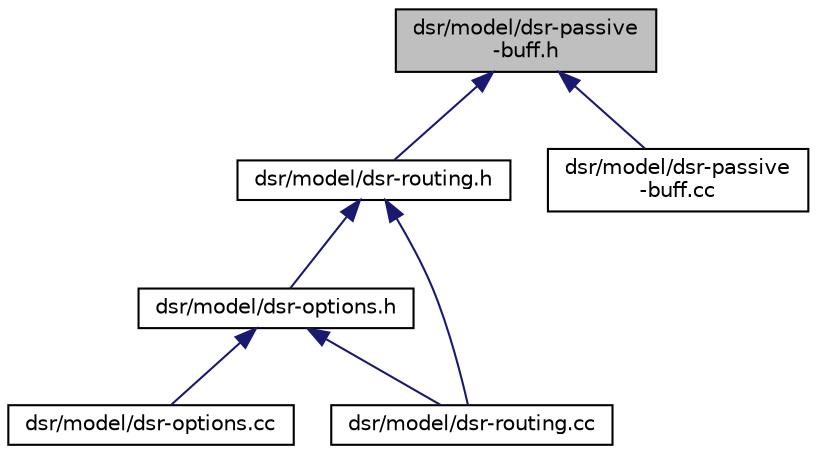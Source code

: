 digraph "dsr/model/dsr-passive-buff.h"
{
  edge [fontname="Helvetica",fontsize="10",labelfontname="Helvetica",labelfontsize="10"];
  node [fontname="Helvetica",fontsize="10",shape=record];
  Node1 [label="dsr/model/dsr-passive\l-buff.h",height=0.2,width=0.4,color="black", fillcolor="grey75", style="filled", fontcolor="black"];
  Node1 -> Node2 [dir="back",color="midnightblue",fontsize="10",style="solid"];
  Node2 [label="dsr/model/dsr-routing.h",height=0.2,width=0.4,color="black", fillcolor="white", style="filled",URL="$db/d08/dsr-routing_8h.html"];
  Node2 -> Node3 [dir="back",color="midnightblue",fontsize="10",style="solid"];
  Node3 [label="dsr/model/dsr-options.h",height=0.2,width=0.4,color="black", fillcolor="white", style="filled",URL="$d6/de0/dsr-options_8h.html"];
  Node3 -> Node4 [dir="back",color="midnightblue",fontsize="10",style="solid"];
  Node4 [label="dsr/model/dsr-options.cc",height=0.2,width=0.4,color="black", fillcolor="white", style="filled",URL="$dd/d52/dsr-options_8cc.html"];
  Node3 -> Node5 [dir="back",color="midnightblue",fontsize="10",style="solid"];
  Node5 [label="dsr/model/dsr-routing.cc",height=0.2,width=0.4,color="black", fillcolor="white", style="filled",URL="$d5/d3f/dsr-routing_8cc.html"];
  Node2 -> Node5 [dir="back",color="midnightblue",fontsize="10",style="solid"];
  Node1 -> Node6 [dir="back",color="midnightblue",fontsize="10",style="solid"];
  Node6 [label="dsr/model/dsr-passive\l-buff.cc",height=0.2,width=0.4,color="black", fillcolor="white", style="filled",URL="$d6/d7a/dsr-passive-buff_8cc.html"];
}

